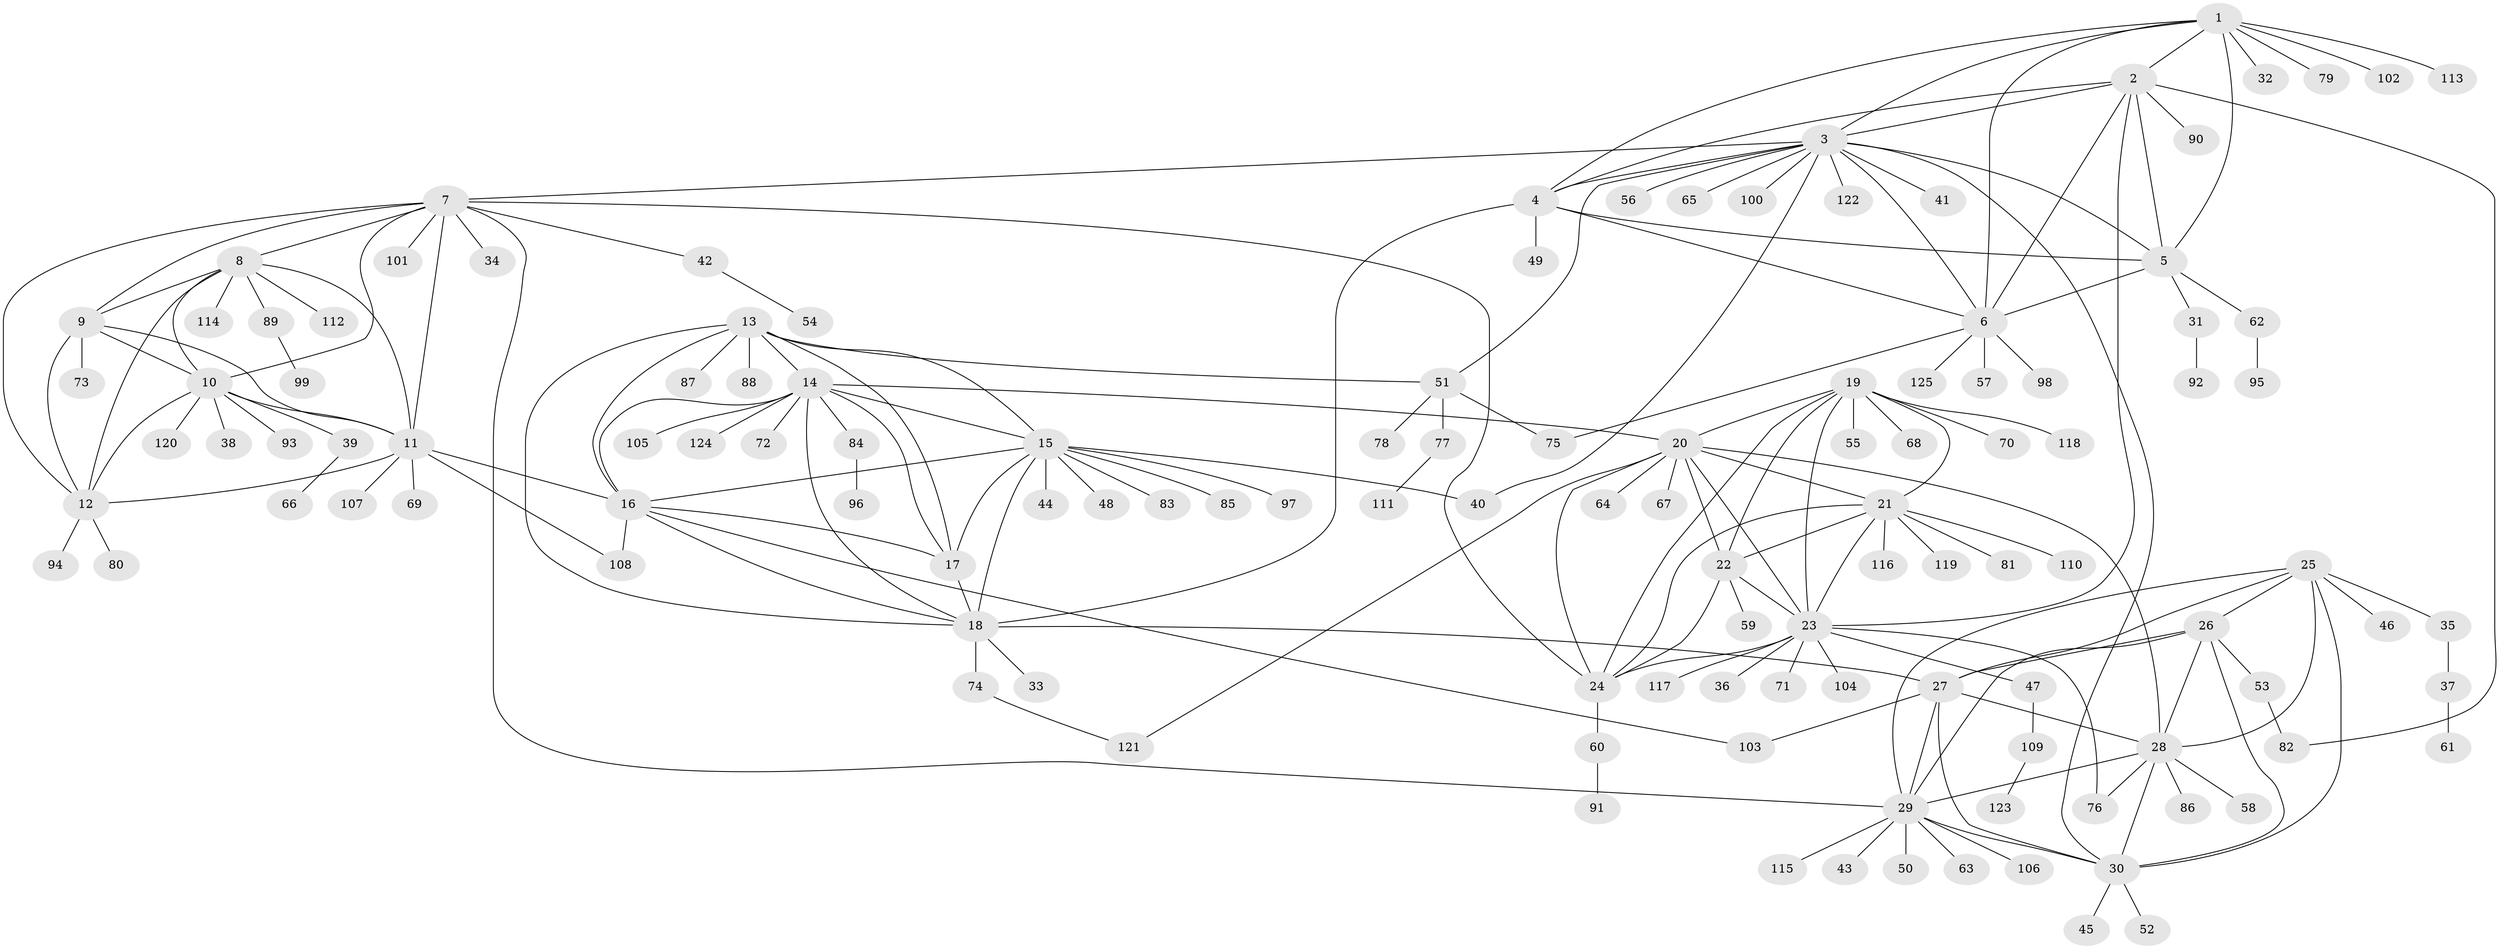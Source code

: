 // coarse degree distribution, {9: 0.030927835051546393, 8: 0.05154639175257732, 11: 0.020618556701030927, 6: 0.05154639175257732, 18: 0.010309278350515464, 5: 0.020618556701030927, 12: 0.010309278350515464, 7: 0.020618556701030927, 10: 0.010309278350515464, 2: 0.10309278350515463, 1: 0.6701030927835051}
// Generated by graph-tools (version 1.1) at 2025/24/03/03/25 07:24:14]
// undirected, 125 vertices, 188 edges
graph export_dot {
graph [start="1"]
  node [color=gray90,style=filled];
  1;
  2;
  3;
  4;
  5;
  6;
  7;
  8;
  9;
  10;
  11;
  12;
  13;
  14;
  15;
  16;
  17;
  18;
  19;
  20;
  21;
  22;
  23;
  24;
  25;
  26;
  27;
  28;
  29;
  30;
  31;
  32;
  33;
  34;
  35;
  36;
  37;
  38;
  39;
  40;
  41;
  42;
  43;
  44;
  45;
  46;
  47;
  48;
  49;
  50;
  51;
  52;
  53;
  54;
  55;
  56;
  57;
  58;
  59;
  60;
  61;
  62;
  63;
  64;
  65;
  66;
  67;
  68;
  69;
  70;
  71;
  72;
  73;
  74;
  75;
  76;
  77;
  78;
  79;
  80;
  81;
  82;
  83;
  84;
  85;
  86;
  87;
  88;
  89;
  90;
  91;
  92;
  93;
  94;
  95;
  96;
  97;
  98;
  99;
  100;
  101;
  102;
  103;
  104;
  105;
  106;
  107;
  108;
  109;
  110;
  111;
  112;
  113;
  114;
  115;
  116;
  117;
  118;
  119;
  120;
  121;
  122;
  123;
  124;
  125;
  1 -- 2;
  1 -- 3;
  1 -- 4;
  1 -- 5;
  1 -- 6;
  1 -- 32;
  1 -- 79;
  1 -- 102;
  1 -- 113;
  2 -- 3;
  2 -- 4;
  2 -- 5;
  2 -- 6;
  2 -- 23;
  2 -- 82;
  2 -- 90;
  3 -- 4;
  3 -- 5;
  3 -- 6;
  3 -- 7;
  3 -- 30;
  3 -- 40;
  3 -- 41;
  3 -- 51;
  3 -- 56;
  3 -- 65;
  3 -- 100;
  3 -- 122;
  4 -- 5;
  4 -- 6;
  4 -- 18;
  4 -- 49;
  5 -- 6;
  5 -- 31;
  5 -- 62;
  6 -- 57;
  6 -- 75;
  6 -- 98;
  6 -- 125;
  7 -- 8;
  7 -- 9;
  7 -- 10;
  7 -- 11;
  7 -- 12;
  7 -- 24;
  7 -- 29;
  7 -- 34;
  7 -- 42;
  7 -- 101;
  8 -- 9;
  8 -- 10;
  8 -- 11;
  8 -- 12;
  8 -- 89;
  8 -- 112;
  8 -- 114;
  9 -- 10;
  9 -- 11;
  9 -- 12;
  9 -- 73;
  10 -- 11;
  10 -- 12;
  10 -- 38;
  10 -- 39;
  10 -- 93;
  10 -- 120;
  11 -- 12;
  11 -- 16;
  11 -- 69;
  11 -- 107;
  11 -- 108;
  12 -- 80;
  12 -- 94;
  13 -- 14;
  13 -- 15;
  13 -- 16;
  13 -- 17;
  13 -- 18;
  13 -- 51;
  13 -- 87;
  13 -- 88;
  14 -- 15;
  14 -- 16;
  14 -- 17;
  14 -- 18;
  14 -- 20;
  14 -- 72;
  14 -- 84;
  14 -- 105;
  14 -- 124;
  15 -- 16;
  15 -- 17;
  15 -- 18;
  15 -- 40;
  15 -- 44;
  15 -- 48;
  15 -- 83;
  15 -- 85;
  15 -- 97;
  16 -- 17;
  16 -- 18;
  16 -- 103;
  16 -- 108;
  17 -- 18;
  18 -- 27;
  18 -- 33;
  18 -- 74;
  19 -- 20;
  19 -- 21;
  19 -- 22;
  19 -- 23;
  19 -- 24;
  19 -- 55;
  19 -- 68;
  19 -- 70;
  19 -- 118;
  20 -- 21;
  20 -- 22;
  20 -- 23;
  20 -- 24;
  20 -- 28;
  20 -- 64;
  20 -- 67;
  20 -- 121;
  21 -- 22;
  21 -- 23;
  21 -- 24;
  21 -- 81;
  21 -- 110;
  21 -- 116;
  21 -- 119;
  22 -- 23;
  22 -- 24;
  22 -- 59;
  23 -- 24;
  23 -- 36;
  23 -- 47;
  23 -- 71;
  23 -- 76;
  23 -- 104;
  23 -- 117;
  24 -- 60;
  25 -- 26;
  25 -- 27;
  25 -- 28;
  25 -- 29;
  25 -- 30;
  25 -- 35;
  25 -- 46;
  26 -- 27;
  26 -- 28;
  26 -- 29;
  26 -- 30;
  26 -- 53;
  27 -- 28;
  27 -- 29;
  27 -- 30;
  27 -- 103;
  28 -- 29;
  28 -- 30;
  28 -- 58;
  28 -- 76;
  28 -- 86;
  29 -- 30;
  29 -- 43;
  29 -- 50;
  29 -- 63;
  29 -- 106;
  29 -- 115;
  30 -- 45;
  30 -- 52;
  31 -- 92;
  35 -- 37;
  37 -- 61;
  39 -- 66;
  42 -- 54;
  47 -- 109;
  51 -- 75;
  51 -- 77;
  51 -- 78;
  53 -- 82;
  60 -- 91;
  62 -- 95;
  74 -- 121;
  77 -- 111;
  84 -- 96;
  89 -- 99;
  109 -- 123;
}
